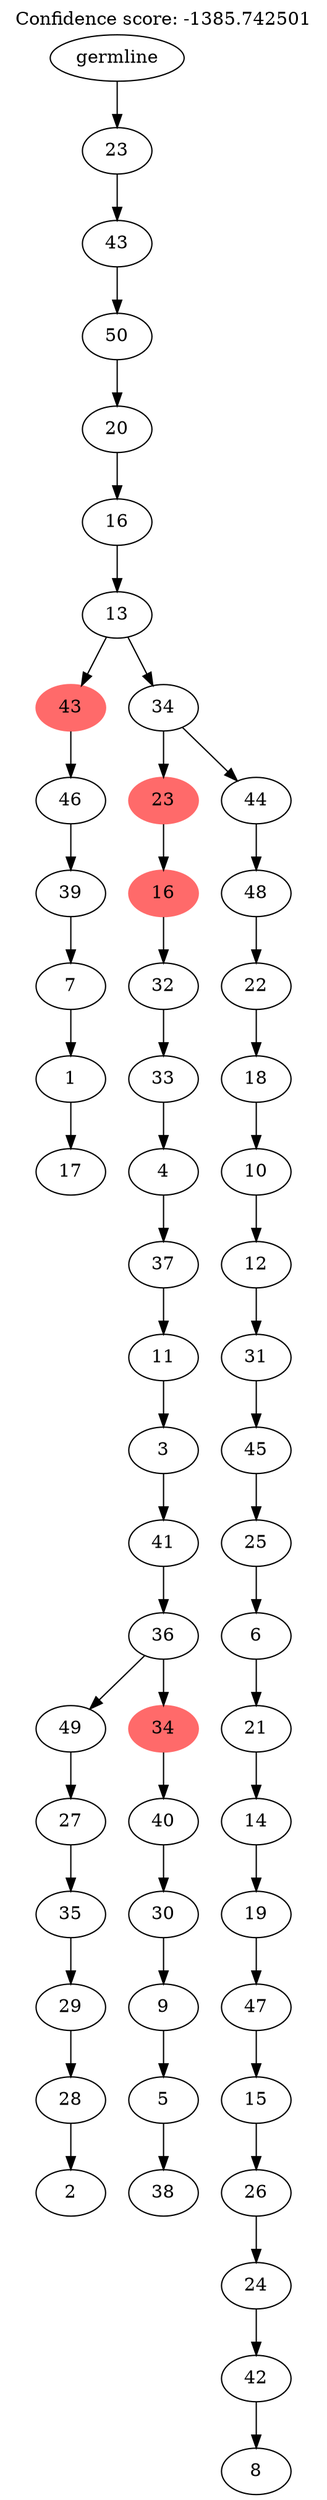 digraph g {
	"53" -> "54";
	"54" [label="17"];
	"52" -> "53";
	"53" [label="1"];
	"51" -> "52";
	"52" [label="7"];
	"50" -> "51";
	"51" [label="39"];
	"49" -> "50";
	"50" [label="46"];
	"47" -> "48";
	"48" [label="2"];
	"46" -> "47";
	"47" [label="28"];
	"45" -> "46";
	"46" [label="29"];
	"44" -> "45";
	"45" [label="35"];
	"43" -> "44";
	"44" [label="27"];
	"41" -> "42";
	"42" [label="38"];
	"40" -> "41";
	"41" [label="5"];
	"39" -> "40";
	"40" [label="9"];
	"38" -> "39";
	"39" [label="30"];
	"37" -> "38";
	"38" [label="40"];
	"36" -> "37";
	"37" [color=indianred1, style=filled, label="34"];
	"36" -> "43";
	"43" [label="49"];
	"35" -> "36";
	"36" [label="36"];
	"34" -> "35";
	"35" [label="41"];
	"33" -> "34";
	"34" [label="3"];
	"32" -> "33";
	"33" [label="11"];
	"31" -> "32";
	"32" [label="37"];
	"30" -> "31";
	"31" [label="4"];
	"29" -> "30";
	"30" [label="33"];
	"28" -> "29";
	"29" [label="32"];
	"27" -> "28";
	"28" [color=indianred1, style=filled, label="16"];
	"25" -> "26";
	"26" [label="8"];
	"24" -> "25";
	"25" [label="42"];
	"23" -> "24";
	"24" [label="24"];
	"22" -> "23";
	"23" [label="26"];
	"21" -> "22";
	"22" [label="15"];
	"20" -> "21";
	"21" [label="47"];
	"19" -> "20";
	"20" [label="19"];
	"18" -> "19";
	"19" [label="14"];
	"17" -> "18";
	"18" [label="21"];
	"16" -> "17";
	"17" [label="6"];
	"15" -> "16";
	"16" [label="25"];
	"14" -> "15";
	"15" [label="45"];
	"13" -> "14";
	"14" [label="31"];
	"12" -> "13";
	"13" [label="12"];
	"11" -> "12";
	"12" [label="10"];
	"10" -> "11";
	"11" [label="18"];
	"9" -> "10";
	"10" [label="22"];
	"8" -> "9";
	"9" [label="48"];
	"7" -> "8";
	"8" [label="44"];
	"7" -> "27";
	"27" [color=indianred1, style=filled, label="23"];
	"6" -> "7";
	"7" [label="34"];
	"6" -> "49";
	"49" [color=indianred1, style=filled, label="43"];
	"5" -> "6";
	"6" [label="13"];
	"4" -> "5";
	"5" [label="16"];
	"3" -> "4";
	"4" [label="20"];
	"2" -> "3";
	"3" [label="50"];
	"1" -> "2";
	"2" [label="43"];
	"0" -> "1";
	"1" [label="23"];
	"0" [label="germline"];
	labelloc="t";
	label="Confidence score: -1385.742501";
}
